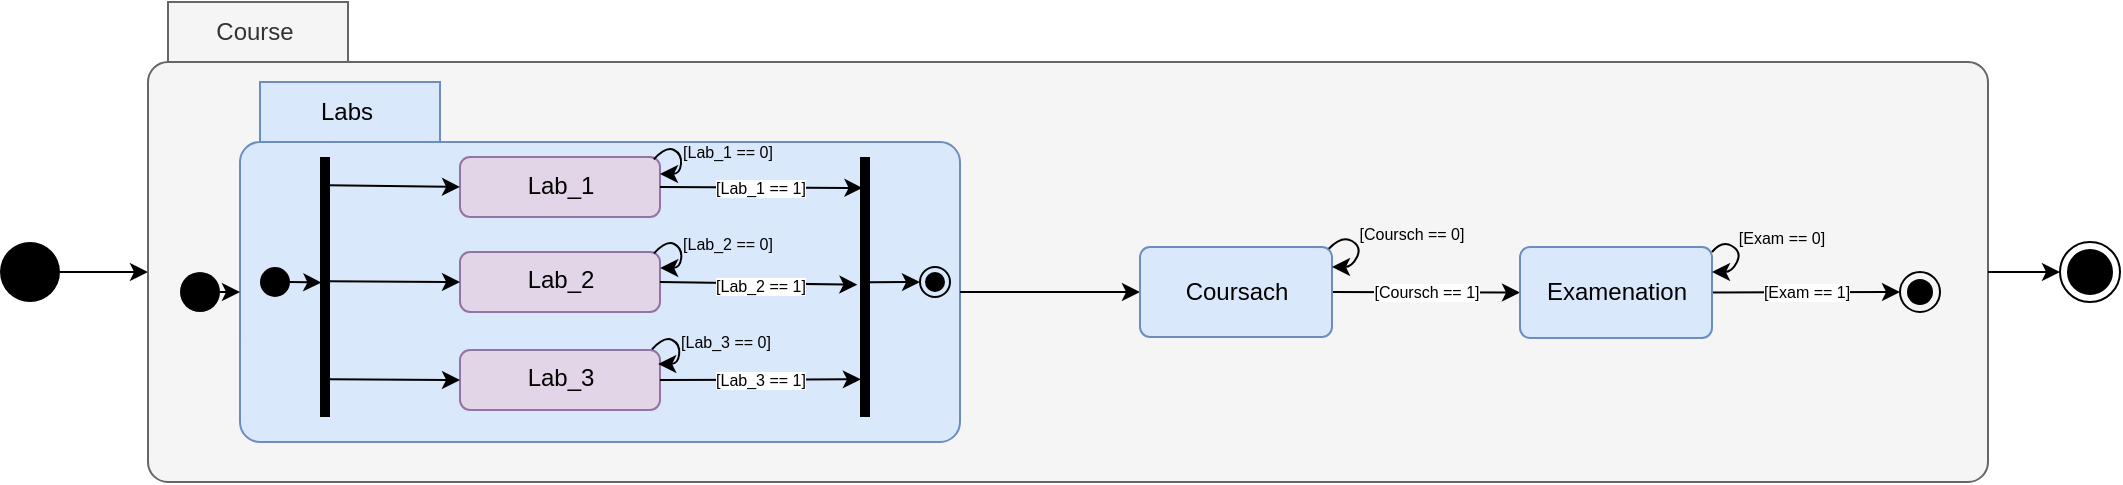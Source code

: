 <mxfile>
    <diagram id="kSutf4z7Uj24GYW8399V" name="Page-1">
        <mxGraphModel dx="1199" dy="684" grid="1" gridSize="10" guides="1" tooltips="1" connect="1" arrows="1" fold="1" page="1" pageScale="1" pageWidth="1169" pageHeight="827" math="0" shadow="0">
            <root>
                <mxCell id="0"/>
                <mxCell id="1" parent="0"/>
                <mxCell id="6" style="edgeStyle=none;html=1;exitX=1;exitY=0.5;exitDx=0;exitDy=0;entryX=0;entryY=0;entryDx=0;entryDy=135;entryPerimeter=0;" parent="1" source="2" target="5" edge="1">
                    <mxGeometry relative="1" as="geometry"/>
                </mxCell>
                <mxCell id="2" value="" style="ellipse;fillColor=#000000;strokeColor=none;" parent="1" vertex="1">
                    <mxGeometry x="50" y="330" width="30" height="30" as="geometry"/>
                </mxCell>
                <mxCell id="4" value="" style="ellipse;html=1;shape=endState;fillColor=#000000;strokeColor=#000000;" parent="1" vertex="1">
                    <mxGeometry x="1080" y="330" width="30" height="30" as="geometry"/>
                </mxCell>
                <mxCell id="5" value="Course" style="shape=folder;align=center;verticalAlign=middle;fontStyle=0;tabWidth=100;tabHeight=30;tabPosition=left;html=1;boundedLbl=1;labelInHeader=1;rounded=1;absoluteArcSize=1;arcSize=10;fillColor=#f5f5f5;fontColor=#333333;strokeColor=#666666;" parent="1" vertex="1">
                    <mxGeometry x="124" y="210" width="920" height="240" as="geometry"/>
                </mxCell>
                <mxCell id="7" style="edgeStyle=none;html=1;exitX=0;exitY=0;exitDx=920.0;exitDy=135;exitPerimeter=0;entryX=0;entryY=0.5;entryDx=0;entryDy=0;" parent="1" source="5" target="4" edge="1">
                    <mxGeometry relative="1" as="geometry"/>
                </mxCell>
                <mxCell id="8" value="Labs" style="shape=folder;align=center;verticalAlign=middle;fontStyle=0;tabWidth=100;tabHeight=30;tabPosition=left;html=1;boundedLbl=1;labelInHeader=1;rounded=1;absoluteArcSize=1;arcSize=10;fillColor=#dae8fc;strokeColor=#6c8ebf;" parent="1" vertex="1">
                    <mxGeometry x="170" y="250" width="360" height="180" as="geometry"/>
                </mxCell>
                <mxCell id="15" style="edgeStyle=none;html=1;exitX=0;exitY=0;exitDx=360;exitDy=105;exitPerimeter=0;entryX=0;entryY=0.5;entryDx=0;entryDy=0;" parent="1" source="8" target="9" edge="1">
                    <mxGeometry relative="1" as="geometry"/>
                </mxCell>
                <mxCell id="11" value="[Coursch == 1]" style="edgeStyle=none;html=1;exitX=1;exitY=0.5;exitDx=0;exitDy=0;entryX=0;entryY=0.5;entryDx=0;entryDy=0;fontSize=8;" parent="1" source="9" target="10" edge="1">
                    <mxGeometry relative="1" as="geometry"/>
                </mxCell>
                <mxCell id="9" value="Coursach" style="html=1;align=center;verticalAlign=middle;rounded=1;absoluteArcSize=1;arcSize=10;dashed=0;fillColor=#dae8fc;strokeColor=#6c8ebf;" parent="1" vertex="1">
                    <mxGeometry x="620" y="332.5" width="96" height="45" as="geometry"/>
                </mxCell>
                <mxCell id="14" value="[Exam == 1]" style="edgeStyle=none;html=1;exitX=1;exitY=0.5;exitDx=0;exitDy=0;entryX=0;entryY=0.5;entryDx=0;entryDy=0;fontSize=8;" parent="1" source="10" target="13" edge="1">
                    <mxGeometry relative="1" as="geometry"/>
                </mxCell>
                <mxCell id="10" value="Examenation" style="html=1;align=center;verticalAlign=middle;rounded=1;absoluteArcSize=1;arcSize=10;dashed=0;fillColor=#dae8fc;strokeColor=#6c8ebf;" parent="1" vertex="1">
                    <mxGeometry x="810" y="332.5" width="96" height="45.5" as="geometry"/>
                </mxCell>
                <mxCell id="16" style="edgeStyle=none;html=1;exitX=1;exitY=0.5;exitDx=0;exitDy=0;entryX=0;entryY=0;entryDx=0;entryDy=105;entryPerimeter=0;" parent="1" source="12" target="8" edge="1">
                    <mxGeometry relative="1" as="geometry"/>
                </mxCell>
                <mxCell id="12" value="" style="ellipse;fillColor=#000000;strokeColor=none;" parent="1" vertex="1">
                    <mxGeometry x="140" y="345" width="20" height="20" as="geometry"/>
                </mxCell>
                <mxCell id="13" value="" style="ellipse;html=1;shape=endState;fillColor=#000000;strokeColor=#000000;" parent="1" vertex="1">
                    <mxGeometry x="1000" y="345" width="20" height="20" as="geometry"/>
                </mxCell>
                <mxCell id="17" value="Lab_1" style="html=1;align=center;verticalAlign=top;rounded=1;absoluteArcSize=1;arcSize=10;dashed=0;fillColor=#e1d5e7;strokeColor=#9673a6;" parent="1" vertex="1">
                    <mxGeometry x="280" y="287.5" width="100" height="30" as="geometry"/>
                </mxCell>
                <mxCell id="24" style="edgeStyle=none;html=1;exitX=1;exitY=0.5;exitDx=0;exitDy=0;entryX=0.13;entryY=0.483;entryDx=0;entryDy=0;entryPerimeter=0;" parent="1" source="18" target="22" edge="1">
                    <mxGeometry relative="1" as="geometry"/>
                </mxCell>
                <mxCell id="18" value="" style="ellipse;fillColor=#000000;strokeColor=none;" parent="1" vertex="1">
                    <mxGeometry x="180" y="342.5" width="15" height="15" as="geometry"/>
                </mxCell>
                <mxCell id="19" value="Lab_2" style="html=1;align=center;verticalAlign=top;rounded=1;absoluteArcSize=1;arcSize=10;dashed=0;fillColor=#e1d5e7;strokeColor=#9673a6;" parent="1" vertex="1">
                    <mxGeometry x="280" y="335" width="100" height="30" as="geometry"/>
                </mxCell>
                <mxCell id="20" value="Lab_3" style="html=1;align=center;verticalAlign=top;rounded=1;absoluteArcSize=1;arcSize=10;dashed=0;fillColor=#e1d5e7;strokeColor=#9673a6;" parent="1" vertex="1">
                    <mxGeometry x="280" y="384" width="100" height="30" as="geometry"/>
                </mxCell>
                <mxCell id="21" value="" style="ellipse;html=1;shape=endState;fillColor=#000000;strokeColor=#000000;" parent="1" vertex="1">
                    <mxGeometry x="510" y="342.5" width="15" height="15" as="geometry"/>
                </mxCell>
                <mxCell id="22" value="" style="html=1;points=[];perimeter=orthogonalPerimeter;fillColor=#000000;strokeColor=none;" parent="1" vertex="1">
                    <mxGeometry x="210" y="287.5" width="5" height="130" as="geometry"/>
                </mxCell>
                <mxCell id="31" style="edgeStyle=none;html=1;entryX=0;entryY=0.5;entryDx=0;entryDy=0;exitX=0.978;exitY=0.482;exitDx=0;exitDy=0;exitPerimeter=0;" parent="1" source="23" target="21" edge="1">
                    <mxGeometry relative="1" as="geometry"/>
                </mxCell>
                <mxCell id="23" value="" style="html=1;points=[];perimeter=orthogonalPerimeter;fillColor=#000000;strokeColor=none;" parent="1" vertex="1">
                    <mxGeometry x="480" y="287.5" width="5" height="130" as="geometry"/>
                </mxCell>
                <mxCell id="25" style="edgeStyle=none;html=1;exitX=0.8;exitY=0.109;exitDx=0;exitDy=0;exitPerimeter=0;entryX=0;entryY=0.5;entryDx=0;entryDy=0;" parent="1" source="22" target="17" edge="1">
                    <mxGeometry relative="1" as="geometry">
                        <mxPoint x="230.0" y="302.16" as="sourcePoint"/>
                        <mxPoint x="250" y="302" as="targetPoint"/>
                    </mxGeometry>
                </mxCell>
                <mxCell id="26" style="edgeStyle=none;html=1;exitX=0.8;exitY=0.109;exitDx=0;exitDy=0;exitPerimeter=0;entryX=0;entryY=0.5;entryDx=0;entryDy=0;" parent="1" target="19" edge="1">
                    <mxGeometry relative="1" as="geometry">
                        <mxPoint x="214" y="349.66" as="sourcePoint"/>
                        <mxPoint x="250" y="349.99" as="targetPoint"/>
                    </mxGeometry>
                </mxCell>
                <mxCell id="27" style="edgeStyle=none;html=1;exitX=0.8;exitY=0.109;exitDx=0;exitDy=0;exitPerimeter=0;entryX=0;entryY=0.5;entryDx=0;entryDy=0;" parent="1" target="20" edge="1">
                    <mxGeometry relative="1" as="geometry">
                        <mxPoint x="215" y="398.66" as="sourcePoint"/>
                        <mxPoint x="251" y="398.99" as="targetPoint"/>
                    </mxGeometry>
                </mxCell>
                <mxCell id="28" value="[Lab_1 == 1]" style="edgeStyle=none;html=1;exitX=1;exitY=0.5;exitDx=0;exitDy=0;entryX=0.248;entryY=0.119;entryDx=0;entryDy=0;entryPerimeter=0;fontSize=8;" parent="1" source="17" target="23" edge="1">
                    <mxGeometry relative="1" as="geometry">
                        <mxPoint x="350" y="302.16" as="sourcePoint"/>
                        <mxPoint x="386" y="302.49" as="targetPoint"/>
                    </mxGeometry>
                </mxCell>
                <mxCell id="29" value="[Lab_2 == 1]" style="edgeStyle=none;html=1;exitX=1;exitY=0.5;exitDx=0;exitDy=0;entryX=-0.257;entryY=0.491;entryDx=0;entryDy=0;entryPerimeter=0;fontSize=8;" parent="1" source="19" target="23" edge="1">
                    <mxGeometry x="0.013" y="-1" relative="1" as="geometry">
                        <mxPoint x="350" y="349.59" as="sourcePoint"/>
                        <mxPoint x="391.24" y="350.4" as="targetPoint"/>
                        <mxPoint as="offset"/>
                    </mxGeometry>
                </mxCell>
                <mxCell id="30" value="[Lab_3 == 1]" style="edgeStyle=none;html=1;exitX=1;exitY=0.5;exitDx=0;exitDy=0;entryX=0.086;entryY=0.855;entryDx=0;entryDy=0;entryPerimeter=0;fontSize=8;" parent="1" source="20" target="23" edge="1">
                    <mxGeometry relative="1" as="geometry">
                        <mxPoint x="350" y="398.59" as="sourcePoint"/>
                        <mxPoint x="391.24" y="399.4" as="targetPoint"/>
                    </mxGeometry>
                </mxCell>
                <mxCell id="33" value="" style="curved=1;endArrow=classic;html=1;exitX=0.969;exitY=0.04;exitDx=0;exitDy=0;exitPerimeter=0;" parent="1" source="17" edge="1">
                    <mxGeometry width="50" height="50" relative="1" as="geometry">
                        <mxPoint x="380" y="286" as="sourcePoint"/>
                        <mxPoint x="380" y="296" as="targetPoint"/>
                        <Array as="points">
                            <mxPoint x="383" y="282"/>
                            <mxPoint x="391" y="286"/>
                            <mxPoint x="390" y="296"/>
                        </Array>
                    </mxGeometry>
                </mxCell>
                <mxCell id="36" value="" style="curved=1;endArrow=classic;html=1;exitX=0.969;exitY=0.04;exitDx=0;exitDy=0;exitPerimeter=0;" parent="1" edge="1">
                    <mxGeometry width="50" height="50" relative="1" as="geometry">
                        <mxPoint x="377" y="335.7" as="sourcePoint"/>
                        <mxPoint x="380.1" y="343" as="targetPoint"/>
                        <Array as="points">
                            <mxPoint x="383.1" y="329"/>
                            <mxPoint x="391.1" y="333"/>
                            <mxPoint x="390.1" y="343"/>
                        </Array>
                    </mxGeometry>
                </mxCell>
                <mxCell id="37" value="" style="curved=1;endArrow=classic;html=1;exitX=0.969;exitY=0.04;exitDx=0;exitDy=0;exitPerimeter=0;" parent="1" edge="1">
                    <mxGeometry width="50" height="50" relative="1" as="geometry">
                        <mxPoint x="376" y="383.7" as="sourcePoint"/>
                        <mxPoint x="379.1" y="391" as="targetPoint"/>
                        <Array as="points">
                            <mxPoint x="382.1" y="377"/>
                            <mxPoint x="390.1" y="381"/>
                            <mxPoint x="389.1" y="391"/>
                        </Array>
                    </mxGeometry>
                </mxCell>
                <mxCell id="39" value="" style="curved=1;endArrow=classic;html=1;exitX=0.983;exitY=0.019;exitDx=0;exitDy=0;exitPerimeter=0;" parent="1" source="9" edge="1">
                    <mxGeometry width="50" height="50" relative="1" as="geometry">
                        <mxPoint x="716" y="332.5" as="sourcePoint"/>
                        <mxPoint x="716" y="342.5" as="targetPoint"/>
                        <Array as="points">
                            <mxPoint x="721" y="326.5"/>
                            <mxPoint x="731" y="332.5"/>
                            <mxPoint x="726" y="342.5"/>
                        </Array>
                    </mxGeometry>
                </mxCell>
                <mxCell id="40" value="" style="curved=1;endArrow=classic;html=1;" parent="1" edge="1">
                    <mxGeometry width="50" height="50" relative="1" as="geometry">
                        <mxPoint x="906" y="335" as="sourcePoint"/>
                        <mxPoint x="906" y="345" as="targetPoint"/>
                        <Array as="points">
                            <mxPoint x="911" y="329"/>
                            <mxPoint x="921" y="335"/>
                            <mxPoint x="916" y="345"/>
                        </Array>
                    </mxGeometry>
                </mxCell>
                <mxCell id="41" value="[Lab_1 == 0]" style="text;html=1;strokeColor=none;fillColor=none;align=center;verticalAlign=middle;whiteSpace=wrap;rounded=0;fontSize=8;" parent="1" vertex="1">
                    <mxGeometry x="384" y="280" width="60" height="10" as="geometry"/>
                </mxCell>
                <mxCell id="42" value="[Lab_2 == 0]" style="text;html=1;strokeColor=none;fillColor=none;align=center;verticalAlign=middle;whiteSpace=wrap;rounded=0;fontSize=8;" parent="1" vertex="1">
                    <mxGeometry x="384" y="316" width="60" height="30" as="geometry"/>
                </mxCell>
                <mxCell id="43" value="[Lab_3 == 0]" style="text;html=1;strokeColor=none;fillColor=none;align=center;verticalAlign=middle;whiteSpace=wrap;rounded=0;fontSize=8;" parent="1" vertex="1">
                    <mxGeometry x="383" y="365" width="60" height="30" as="geometry"/>
                </mxCell>
                <mxCell id="44" value="[Coursch == 0]" style="text;html=1;strokeColor=none;fillColor=none;align=center;verticalAlign=middle;whiteSpace=wrap;rounded=0;fontSize=8;" vertex="1" parent="1">
                    <mxGeometry x="726" y="321" width="60" height="10" as="geometry"/>
                </mxCell>
                <mxCell id="45" value="[Exam == 0]" style="text;html=1;strokeColor=none;fillColor=none;align=center;verticalAlign=middle;whiteSpace=wrap;rounded=0;fontSize=8;" vertex="1" parent="1">
                    <mxGeometry x="911" y="322.5" width="60" height="10" as="geometry"/>
                </mxCell>
            </root>
        </mxGraphModel>
    </diagram>
</mxfile>